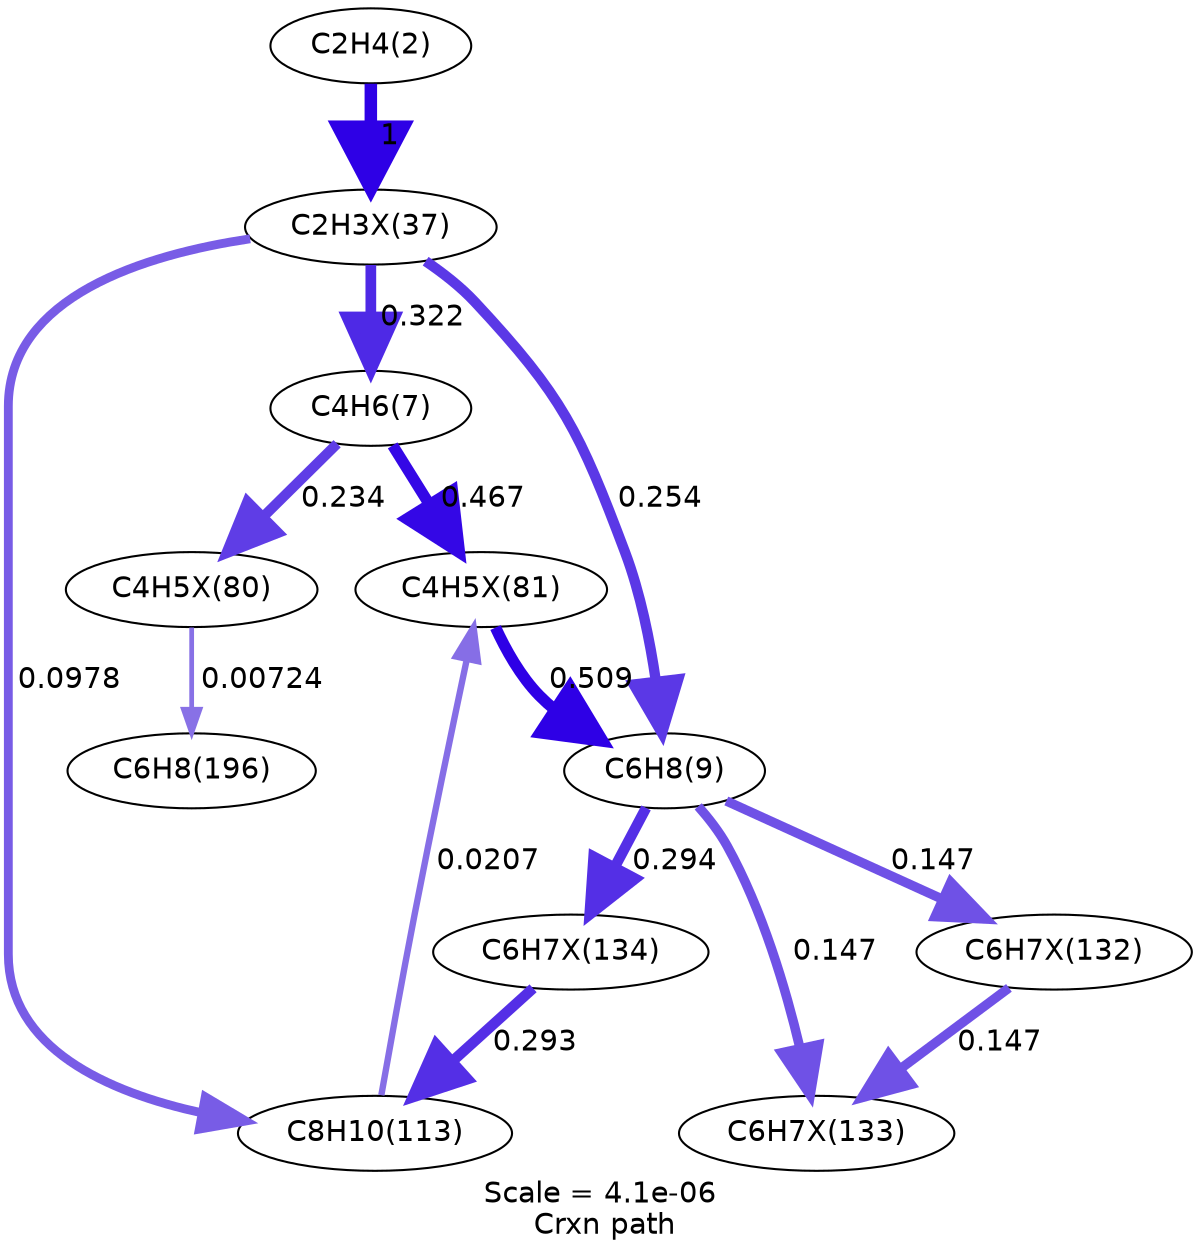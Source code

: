 digraph reaction_paths {
center=1;
s5 -> s32[fontname="Helvetica", style="setlinewidth(6)", arrowsize=3, color="0.7, 1.5, 0.9"
, label=" 1"];
s32 -> s8[fontname="Helvetica", style="setlinewidth(5.14)", arrowsize=2.57, color="0.7, 0.822, 0.9"
, label=" 0.322"];
s32 -> s9[fontname="Helvetica", style="setlinewidth(4.97)", arrowsize=2.48, color="0.7, 0.754, 0.9"
, label=" 0.254"];
s32 -> s10[fontname="Helvetica", style="setlinewidth(4.24)", arrowsize=2.12, color="0.7, 0.598, 0.9"
, label=" 0.0978"];
s8 -> s36[fontname="Helvetica", style="setlinewidth(5.43)", arrowsize=2.71, color="0.7, 0.967, 0.9"
, label=" 0.467"];
s8 -> s35[fontname="Helvetica", style="setlinewidth(4.9)", arrowsize=2.45, color="0.7, 0.734, 0.9"
, label=" 0.234"];
s36 -> s9[fontname="Helvetica", style="setlinewidth(5.49)", arrowsize=2.74, color="0.7, 1.01, 0.9"
, label=" 0.509"];
s10 -> s36[fontname="Helvetica", style="setlinewidth(3.07)", arrowsize=1.54, color="0.7, 0.521, 0.9"
, label=" 0.0207"];
s9 -> s39[fontname="Helvetica", style="setlinewidth(5.08)", arrowsize=2.54, color="0.7, 0.794, 0.9"
, label=" 0.294"];
s9 -> s38[fontname="Helvetica", style="setlinewidth(4.55)", arrowsize=2.28, color="0.7, 0.647, 0.9"
, label=" 0.147"];
s9 -> s37[fontname="Helvetica", style="setlinewidth(4.55)", arrowsize=2.28, color="0.7, 0.647, 0.9"
, label=" 0.147"];
s35 -> s14[fontname="Helvetica", style="setlinewidth(2.28)", arrowsize=1.14, color="0.7, 0.507, 0.9"
, label=" 0.00724"];
s39 -> s10[fontname="Helvetica", style="setlinewidth(5.07)", arrowsize=2.54, color="0.7, 0.793, 0.9"
, label=" 0.293"];
s37 -> s38[fontname="Helvetica", style="setlinewidth(4.55)", arrowsize=2.28, color="0.7, 0.647, 0.9"
, label=" 0.147"];
s5 [ fontname="Helvetica", label="C2H4(2)"];
s8 [ fontname="Helvetica", label="C4H6(7)"];
s9 [ fontname="Helvetica", label="C6H8(9)"];
s10 [ fontname="Helvetica", label="C8H10(113)"];
s14 [ fontname="Helvetica", label="C6H8(196)"];
s32 [ fontname="Helvetica", label="C2H3X(37)"];
s35 [ fontname="Helvetica", label="C4H5X(80)"];
s36 [ fontname="Helvetica", label="C4H5X(81)"];
s37 [ fontname="Helvetica", label="C6H7X(132)"];
s38 [ fontname="Helvetica", label="C6H7X(133)"];
s39 [ fontname="Helvetica", label="C6H7X(134)"];
 label = "Scale = 4.1e-06\l Crxn path";
 fontname = "Helvetica";
}
